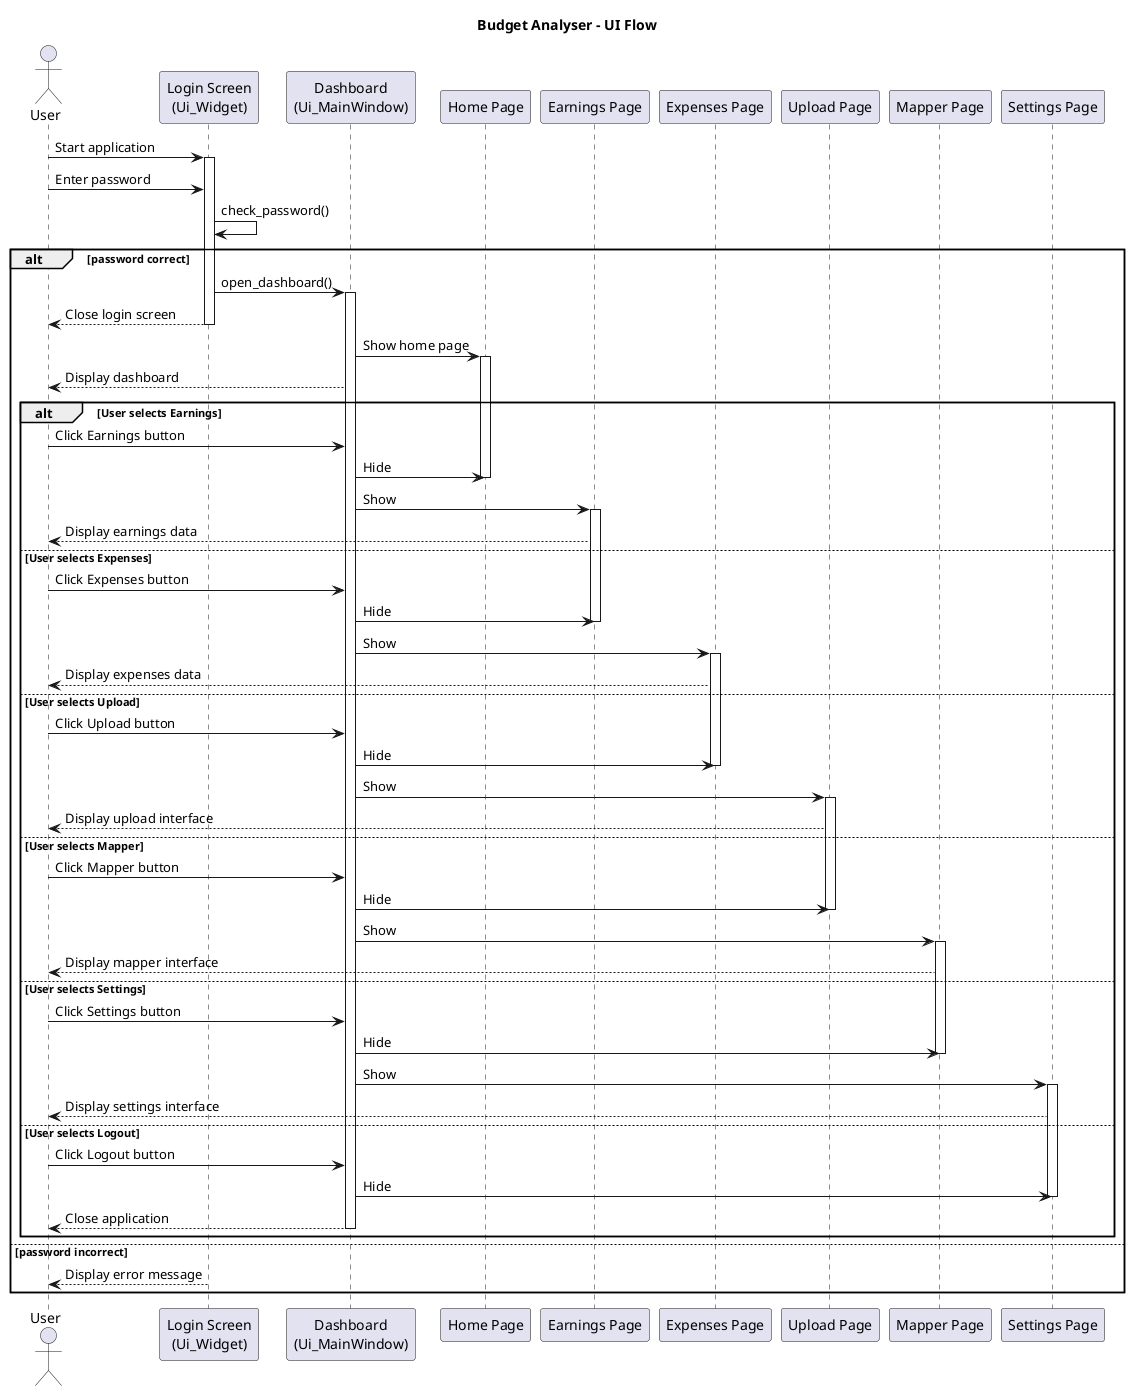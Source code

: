 @startuml Budget Analyser UI Flow Sequence

title Budget Analyser - UI Flow

actor User
participant "Login Screen\n(Ui_Widget)" as Login
participant "Dashboard\n(Ui_MainWindow)" as Dashboard
participant "Home Page" as Home
participant "Earnings Page" as Earnings
participant "Expenses Page" as Expenses
participant "Upload Page" as Upload
participant "Mapper Page" as Mapper
participant "Settings Page" as Settings

User -> Login: Start application
activate Login

User -> Login: Enter password
Login -> Login: check_password()
alt password correct
    Login -> Dashboard: open_dashboard()
    activate Dashboard
    Login --> User: Close login screen
    deactivate Login
    
    Dashboard -> Home: Show home page
    activate Home
    Dashboard --> User: Display dashboard
    
    alt User selects Earnings
        User -> Dashboard: Click Earnings button
        Dashboard -> Home: Hide
        deactivate Home
        Dashboard -> Earnings: Show
        activate Earnings
        Earnings --> User: Display earnings data
    else User selects Expenses
        User -> Dashboard: Click Expenses button
        Dashboard -> Earnings: Hide
        deactivate Earnings
        Dashboard -> Expenses: Show
        activate Expenses
        Expenses --> User: Display expenses data
    else User selects Upload
        User -> Dashboard: Click Upload button
        Dashboard -> Expenses: Hide
        deactivate Expenses
        Dashboard -> Upload: Show
        activate Upload
        Upload --> User: Display upload interface
    else User selects Mapper
        User -> Dashboard: Click Mapper button
        Dashboard -> Upload: Hide
        deactivate Upload
        Dashboard -> Mapper: Show
        activate Mapper
        Mapper --> User: Display mapper interface
    else User selects Settings
        User -> Dashboard: Click Settings button
        Dashboard -> Mapper: Hide
        deactivate Mapper
        Dashboard -> Settings: Show
        activate Settings
        Settings --> User: Display settings interface
    else User selects Logout
        User -> Dashboard: Click Logout button
        Dashboard -> Settings: Hide
        deactivate Settings
        Dashboard --> User: Close application
        deactivate Dashboard
    end
    
else password incorrect
    Login --> User: Display error message
    deactivate Login
end

@enduml
